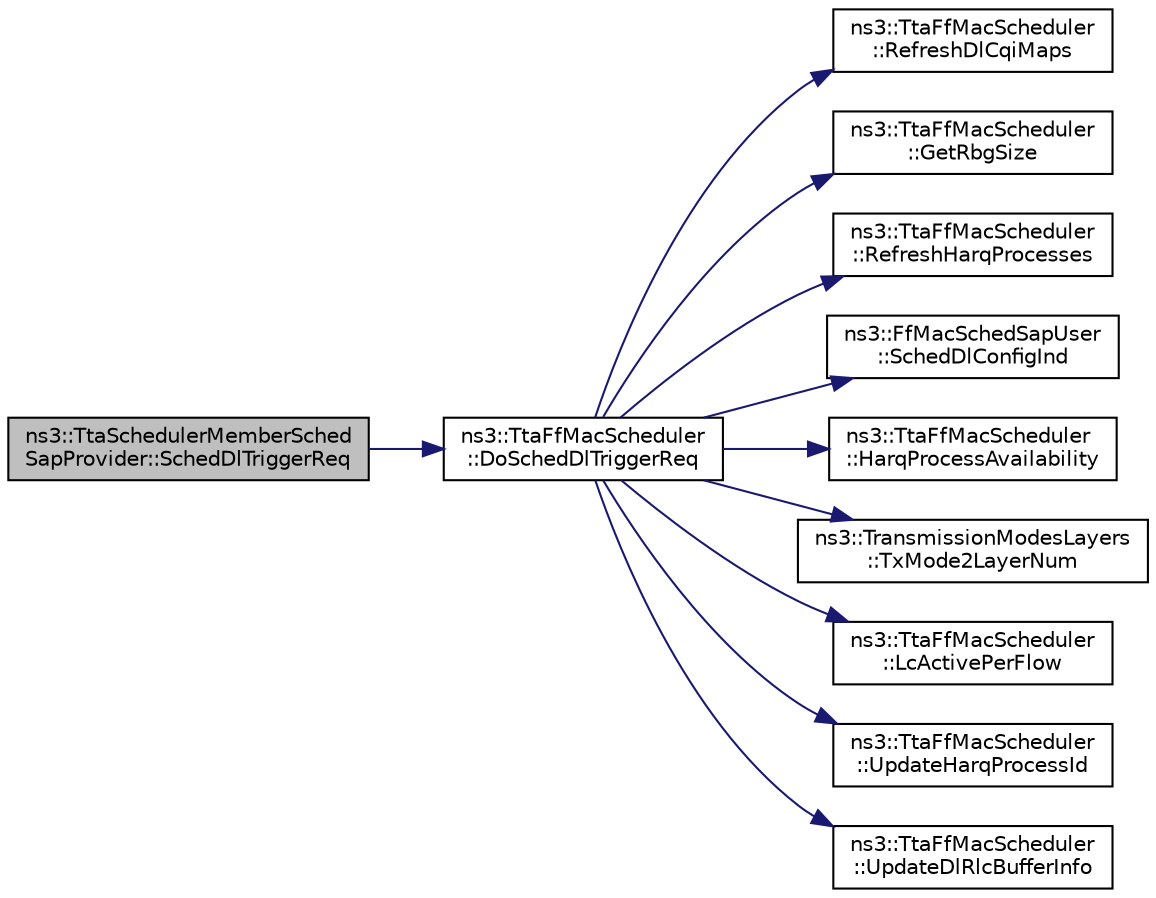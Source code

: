 digraph "ns3::TtaSchedulerMemberSchedSapProvider::SchedDlTriggerReq"
{
  edge [fontname="Helvetica",fontsize="10",labelfontname="Helvetica",labelfontsize="10"];
  node [fontname="Helvetica",fontsize="10",shape=record];
  rankdir="LR";
  Node1 [label="ns3::TtaSchedulerMemberSched\lSapProvider::SchedDlTriggerReq",height=0.2,width=0.4,color="black", fillcolor="grey75", style="filled", fontcolor="black"];
  Node1 -> Node2 [color="midnightblue",fontsize="10",style="solid"];
  Node2 [label="ns3::TtaFfMacScheduler\l::DoSchedDlTriggerReq",height=0.2,width=0.4,color="black", fillcolor="white", style="filled",URL="$da/d46/classns3_1_1TtaFfMacScheduler.html#adc734578d3c46a0d8a9eb2cdcafb6d61"];
  Node2 -> Node3 [color="midnightblue",fontsize="10",style="solid"];
  Node3 [label="ns3::TtaFfMacScheduler\l::RefreshDlCqiMaps",height=0.2,width=0.4,color="black", fillcolor="white", style="filled",URL="$da/d46/classns3_1_1TtaFfMacScheduler.html#a26eadc05cfa6ac456b5149467f0b92ec"];
  Node2 -> Node4 [color="midnightblue",fontsize="10",style="solid"];
  Node4 [label="ns3::TtaFfMacScheduler\l::GetRbgSize",height=0.2,width=0.4,color="black", fillcolor="white", style="filled",URL="$da/d46/classns3_1_1TtaFfMacScheduler.html#a496f93bd1b87f83996ba8358903ab69d"];
  Node2 -> Node5 [color="midnightblue",fontsize="10",style="solid"];
  Node5 [label="ns3::TtaFfMacScheduler\l::RefreshHarqProcesses",height=0.2,width=0.4,color="black", fillcolor="white", style="filled",URL="$da/d46/classns3_1_1TtaFfMacScheduler.html#a0d70dd3503e3a8743cca82852aa35e7e",tooltip="Refresh HARQ processes according to the timers. "];
  Node2 -> Node6 [color="midnightblue",fontsize="10",style="solid"];
  Node6 [label="ns3::FfMacSchedSapUser\l::SchedDlConfigInd",height=0.2,width=0.4,color="black", fillcolor="white", style="filled",URL="$df/d68/classns3_1_1FfMacSchedSapUser.html#a28f8484af5a32a45ee6c0e51770d83f7"];
  Node2 -> Node7 [color="midnightblue",fontsize="10",style="solid"];
  Node7 [label="ns3::TtaFfMacScheduler\l::HarqProcessAvailability",height=0.2,width=0.4,color="black", fillcolor="white", style="filled",URL="$da/d46/classns3_1_1TtaFfMacScheduler.html#a3a48b5c8377a948e09078760eae6348b",tooltip="Return the availability of free process for the RNTI specified. "];
  Node2 -> Node8 [color="midnightblue",fontsize="10",style="solid"];
  Node8 [label="ns3::TransmissionModesLayers\l::TxMode2LayerNum",height=0.2,width=0.4,color="black", fillcolor="white", style="filled",URL="$dd/d16/classns3_1_1TransmissionModesLayers.html#a31f608b7bfaa77440fe4cb85ad035329"];
  Node2 -> Node9 [color="midnightblue",fontsize="10",style="solid"];
  Node9 [label="ns3::TtaFfMacScheduler\l::LcActivePerFlow",height=0.2,width=0.4,color="black", fillcolor="white", style="filled",URL="$da/d46/classns3_1_1TtaFfMacScheduler.html#a2907ecc4ef7185be679248f833fc931b"];
  Node2 -> Node10 [color="midnightblue",fontsize="10",style="solid"];
  Node10 [label="ns3::TtaFfMacScheduler\l::UpdateHarqProcessId",height=0.2,width=0.4,color="black", fillcolor="white", style="filled",URL="$da/d46/classns3_1_1TtaFfMacScheduler.html#aa2c9ed548b16ace6abe0f0de7501f1df",tooltip="Update and return a new process Id for the RNTI specified. "];
  Node2 -> Node11 [color="midnightblue",fontsize="10",style="solid"];
  Node11 [label="ns3::TtaFfMacScheduler\l::UpdateDlRlcBufferInfo",height=0.2,width=0.4,color="black", fillcolor="white", style="filled",URL="$da/d46/classns3_1_1TtaFfMacScheduler.html#a4c4e1638680640d8da95c4478ec3c06f"];
}
